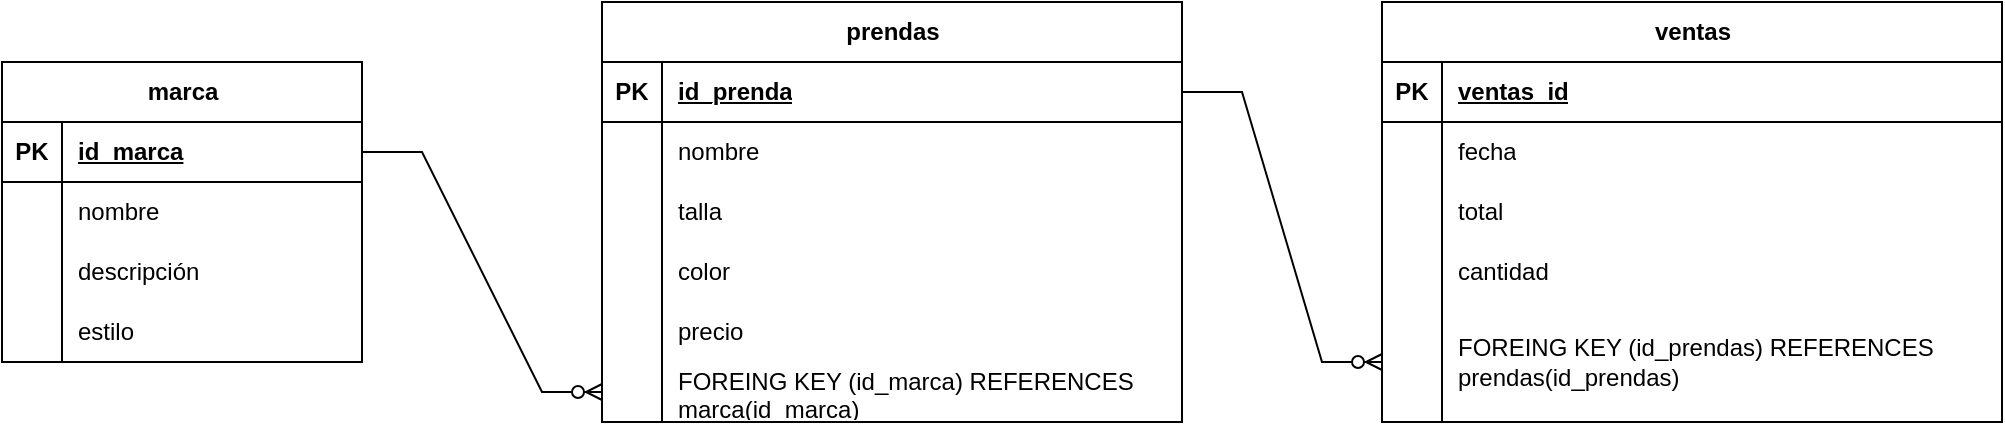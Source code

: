 <mxfile version="21.0.6" type="device"><diagram name="Página-1" id="VSGfHSXU0AJwY2JvD-4t"><mxGraphModel dx="4157" dy="1150" grid="1" gridSize="10" guides="1" tooltips="1" connect="1" arrows="1" fold="1" page="1" pageScale="1" pageWidth="827" pageHeight="1169" math="0" shadow="0"><root><mxCell id="0"/><mxCell id="1" parent="0"/><mxCell id="0S2hIW7G1DE2X-6tSicU-12" value="marca" style="shape=table;startSize=30;container=1;collapsible=1;childLayout=tableLayout;fixedRows=1;rowLines=0;fontStyle=1;align=center;resizeLast=1;html=1;" vertex="1" parent="1"><mxGeometry x="-10" y="230" width="180" height="150" as="geometry"><mxRectangle x="90" y="250" width="80" height="30" as="alternateBounds"/></mxGeometry></mxCell><mxCell id="0S2hIW7G1DE2X-6tSicU-13" value="" style="shape=tableRow;horizontal=0;startSize=0;swimlaneHead=0;swimlaneBody=0;fillColor=none;collapsible=0;dropTarget=0;points=[[0,0.5],[1,0.5]];portConstraint=eastwest;top=0;left=0;right=0;bottom=1;" vertex="1" parent="0S2hIW7G1DE2X-6tSicU-12"><mxGeometry y="30" width="180" height="30" as="geometry"/></mxCell><mxCell id="0S2hIW7G1DE2X-6tSicU-14" value="PK" style="shape=partialRectangle;connectable=0;fillColor=none;top=0;left=0;bottom=0;right=0;fontStyle=1;overflow=hidden;whiteSpace=wrap;html=1;" vertex="1" parent="0S2hIW7G1DE2X-6tSicU-13"><mxGeometry width="30" height="30" as="geometry"><mxRectangle width="30" height="30" as="alternateBounds"/></mxGeometry></mxCell><mxCell id="0S2hIW7G1DE2X-6tSicU-15" value="id_marca" style="shape=partialRectangle;connectable=0;fillColor=none;top=0;left=0;bottom=0;right=0;align=left;spacingLeft=6;fontStyle=5;overflow=hidden;whiteSpace=wrap;html=1;" vertex="1" parent="0S2hIW7G1DE2X-6tSicU-13"><mxGeometry x="30" width="150" height="30" as="geometry"><mxRectangle width="150" height="30" as="alternateBounds"/></mxGeometry></mxCell><mxCell id="0S2hIW7G1DE2X-6tSicU-16" value="" style="shape=tableRow;horizontal=0;startSize=0;swimlaneHead=0;swimlaneBody=0;fillColor=none;collapsible=0;dropTarget=0;points=[[0,0.5],[1,0.5]];portConstraint=eastwest;top=0;left=0;right=0;bottom=0;" vertex="1" parent="0S2hIW7G1DE2X-6tSicU-12"><mxGeometry y="60" width="180" height="30" as="geometry"/></mxCell><mxCell id="0S2hIW7G1DE2X-6tSicU-17" value="" style="shape=partialRectangle;connectable=0;fillColor=none;top=0;left=0;bottom=0;right=0;editable=1;overflow=hidden;whiteSpace=wrap;html=1;" vertex="1" parent="0S2hIW7G1DE2X-6tSicU-16"><mxGeometry width="30" height="30" as="geometry"><mxRectangle width="30" height="30" as="alternateBounds"/></mxGeometry></mxCell><mxCell id="0S2hIW7G1DE2X-6tSicU-18" value="nombre" style="shape=partialRectangle;connectable=0;fillColor=none;top=0;left=0;bottom=0;right=0;align=left;spacingLeft=6;overflow=hidden;whiteSpace=wrap;html=1;" vertex="1" parent="0S2hIW7G1DE2X-6tSicU-16"><mxGeometry x="30" width="150" height="30" as="geometry"><mxRectangle width="150" height="30" as="alternateBounds"/></mxGeometry></mxCell><mxCell id="0S2hIW7G1DE2X-6tSicU-19" value="" style="shape=tableRow;horizontal=0;startSize=0;swimlaneHead=0;swimlaneBody=0;fillColor=none;collapsible=0;dropTarget=0;points=[[0,0.5],[1,0.5]];portConstraint=eastwest;top=0;left=0;right=0;bottom=0;" vertex="1" parent="0S2hIW7G1DE2X-6tSicU-12"><mxGeometry y="90" width="180" height="30" as="geometry"/></mxCell><mxCell id="0S2hIW7G1DE2X-6tSicU-20" value="" style="shape=partialRectangle;connectable=0;fillColor=none;top=0;left=0;bottom=0;right=0;editable=1;overflow=hidden;whiteSpace=wrap;html=1;" vertex="1" parent="0S2hIW7G1DE2X-6tSicU-19"><mxGeometry width="30" height="30" as="geometry"><mxRectangle width="30" height="30" as="alternateBounds"/></mxGeometry></mxCell><mxCell id="0S2hIW7G1DE2X-6tSicU-21" value="descripción" style="shape=partialRectangle;connectable=0;fillColor=none;top=0;left=0;bottom=0;right=0;align=left;spacingLeft=6;overflow=hidden;whiteSpace=wrap;html=1;" vertex="1" parent="0S2hIW7G1DE2X-6tSicU-19"><mxGeometry x="30" width="150" height="30" as="geometry"><mxRectangle width="150" height="30" as="alternateBounds"/></mxGeometry></mxCell><mxCell id="0S2hIW7G1DE2X-6tSicU-49" style="shape=tableRow;horizontal=0;startSize=0;swimlaneHead=0;swimlaneBody=0;fillColor=none;collapsible=0;dropTarget=0;points=[[0,0.5],[1,0.5]];portConstraint=eastwest;top=0;left=0;right=0;bottom=0;" vertex="1" parent="0S2hIW7G1DE2X-6tSicU-12"><mxGeometry y="120" width="180" height="30" as="geometry"/></mxCell><mxCell id="0S2hIW7G1DE2X-6tSicU-50" style="shape=partialRectangle;connectable=0;fillColor=none;top=0;left=0;bottom=0;right=0;editable=1;overflow=hidden;whiteSpace=wrap;html=1;" vertex="1" parent="0S2hIW7G1DE2X-6tSicU-49"><mxGeometry width="30" height="30" as="geometry"><mxRectangle width="30" height="30" as="alternateBounds"/></mxGeometry></mxCell><mxCell id="0S2hIW7G1DE2X-6tSicU-51" value="estilo" style="shape=partialRectangle;connectable=0;fillColor=none;top=0;left=0;bottom=0;right=0;align=left;spacingLeft=6;overflow=hidden;whiteSpace=wrap;html=1;" vertex="1" parent="0S2hIW7G1DE2X-6tSicU-49"><mxGeometry x="30" width="150" height="30" as="geometry"><mxRectangle width="150" height="30" as="alternateBounds"/></mxGeometry></mxCell><mxCell id="0S2hIW7G1DE2X-6tSicU-25" value="prendas" style="shape=table;startSize=30;container=1;collapsible=1;childLayout=tableLayout;fixedRows=1;rowLines=0;fontStyle=1;align=center;resizeLast=1;html=1;" vertex="1" parent="1"><mxGeometry x="290" y="200" width="290" height="210" as="geometry"/></mxCell><mxCell id="0S2hIW7G1DE2X-6tSicU-26" value="" style="shape=tableRow;horizontal=0;startSize=0;swimlaneHead=0;swimlaneBody=0;fillColor=none;collapsible=0;dropTarget=0;points=[[0,0.5],[1,0.5]];portConstraint=eastwest;top=0;left=0;right=0;bottom=1;" vertex="1" parent="0S2hIW7G1DE2X-6tSicU-25"><mxGeometry y="30" width="290" height="30" as="geometry"/></mxCell><mxCell id="0S2hIW7G1DE2X-6tSicU-27" value="PK" style="shape=partialRectangle;connectable=0;fillColor=none;top=0;left=0;bottom=0;right=0;fontStyle=1;overflow=hidden;whiteSpace=wrap;html=1;" vertex="1" parent="0S2hIW7G1DE2X-6tSicU-26"><mxGeometry width="30" height="30" as="geometry"><mxRectangle width="30" height="30" as="alternateBounds"/></mxGeometry></mxCell><mxCell id="0S2hIW7G1DE2X-6tSicU-28" value="id_prenda" style="shape=partialRectangle;connectable=0;fillColor=none;top=0;left=0;bottom=0;right=0;align=left;spacingLeft=6;fontStyle=5;overflow=hidden;whiteSpace=wrap;html=1;" vertex="1" parent="0S2hIW7G1DE2X-6tSicU-26"><mxGeometry x="30" width="260" height="30" as="geometry"><mxRectangle width="260" height="30" as="alternateBounds"/></mxGeometry></mxCell><mxCell id="0S2hIW7G1DE2X-6tSicU-29" value="" style="shape=tableRow;horizontal=0;startSize=0;swimlaneHead=0;swimlaneBody=0;fillColor=none;collapsible=0;dropTarget=0;points=[[0,0.5],[1,0.5]];portConstraint=eastwest;top=0;left=0;right=0;bottom=0;" vertex="1" parent="0S2hIW7G1DE2X-6tSicU-25"><mxGeometry y="60" width="290" height="30" as="geometry"/></mxCell><mxCell id="0S2hIW7G1DE2X-6tSicU-30" value="" style="shape=partialRectangle;connectable=0;fillColor=none;top=0;left=0;bottom=0;right=0;editable=1;overflow=hidden;whiteSpace=wrap;html=1;" vertex="1" parent="0S2hIW7G1DE2X-6tSicU-29"><mxGeometry width="30" height="30" as="geometry"><mxRectangle width="30" height="30" as="alternateBounds"/></mxGeometry></mxCell><mxCell id="0S2hIW7G1DE2X-6tSicU-31" value="nombre" style="shape=partialRectangle;connectable=0;fillColor=none;top=0;left=0;bottom=0;right=0;align=left;spacingLeft=6;overflow=hidden;whiteSpace=wrap;html=1;" vertex="1" parent="0S2hIW7G1DE2X-6tSicU-29"><mxGeometry x="30" width="260" height="30" as="geometry"><mxRectangle width="260" height="30" as="alternateBounds"/></mxGeometry></mxCell><mxCell id="0S2hIW7G1DE2X-6tSicU-32" value="" style="shape=tableRow;horizontal=0;startSize=0;swimlaneHead=0;swimlaneBody=0;fillColor=none;collapsible=0;dropTarget=0;points=[[0,0.5],[1,0.5]];portConstraint=eastwest;top=0;left=0;right=0;bottom=0;" vertex="1" parent="0S2hIW7G1DE2X-6tSicU-25"><mxGeometry y="90" width="290" height="30" as="geometry"/></mxCell><mxCell id="0S2hIW7G1DE2X-6tSicU-33" value="" style="shape=partialRectangle;connectable=0;fillColor=none;top=0;left=0;bottom=0;right=0;editable=1;overflow=hidden;whiteSpace=wrap;html=1;" vertex="1" parent="0S2hIW7G1DE2X-6tSicU-32"><mxGeometry width="30" height="30" as="geometry"><mxRectangle width="30" height="30" as="alternateBounds"/></mxGeometry></mxCell><mxCell id="0S2hIW7G1DE2X-6tSicU-34" value="talla" style="shape=partialRectangle;connectable=0;fillColor=none;top=0;left=0;bottom=0;right=0;align=left;spacingLeft=6;overflow=hidden;whiteSpace=wrap;html=1;" vertex="1" parent="0S2hIW7G1DE2X-6tSicU-32"><mxGeometry x="30" width="260" height="30" as="geometry"><mxRectangle width="260" height="30" as="alternateBounds"/></mxGeometry></mxCell><mxCell id="0S2hIW7G1DE2X-6tSicU-35" value="" style="shape=tableRow;horizontal=0;startSize=0;swimlaneHead=0;swimlaneBody=0;fillColor=none;collapsible=0;dropTarget=0;points=[[0,0.5],[1,0.5]];portConstraint=eastwest;top=0;left=0;right=0;bottom=0;" vertex="1" parent="0S2hIW7G1DE2X-6tSicU-25"><mxGeometry y="120" width="290" height="30" as="geometry"/></mxCell><mxCell id="0S2hIW7G1DE2X-6tSicU-36" value="" style="shape=partialRectangle;connectable=0;fillColor=none;top=0;left=0;bottom=0;right=0;editable=1;overflow=hidden;whiteSpace=wrap;html=1;" vertex="1" parent="0S2hIW7G1DE2X-6tSicU-35"><mxGeometry width="30" height="30" as="geometry"><mxRectangle width="30" height="30" as="alternateBounds"/></mxGeometry></mxCell><mxCell id="0S2hIW7G1DE2X-6tSicU-37" value="color" style="shape=partialRectangle;connectable=0;fillColor=none;top=0;left=0;bottom=0;right=0;align=left;spacingLeft=6;overflow=hidden;whiteSpace=wrap;html=1;" vertex="1" parent="0S2hIW7G1DE2X-6tSicU-35"><mxGeometry x="30" width="260" height="30" as="geometry"><mxRectangle width="260" height="30" as="alternateBounds"/></mxGeometry></mxCell><mxCell id="0S2hIW7G1DE2X-6tSicU-52" style="shape=tableRow;horizontal=0;startSize=0;swimlaneHead=0;swimlaneBody=0;fillColor=none;collapsible=0;dropTarget=0;points=[[0,0.5],[1,0.5]];portConstraint=eastwest;top=0;left=0;right=0;bottom=0;" vertex="1" parent="0S2hIW7G1DE2X-6tSicU-25"><mxGeometry y="150" width="290" height="30" as="geometry"/></mxCell><mxCell id="0S2hIW7G1DE2X-6tSicU-53" style="shape=partialRectangle;connectable=0;fillColor=none;top=0;left=0;bottom=0;right=0;editable=1;overflow=hidden;whiteSpace=wrap;html=1;" vertex="1" parent="0S2hIW7G1DE2X-6tSicU-52"><mxGeometry width="30" height="30" as="geometry"><mxRectangle width="30" height="30" as="alternateBounds"/></mxGeometry></mxCell><mxCell id="0S2hIW7G1DE2X-6tSicU-54" value="precio" style="shape=partialRectangle;connectable=0;fillColor=none;top=0;left=0;bottom=0;right=0;align=left;spacingLeft=6;overflow=hidden;whiteSpace=wrap;html=1;" vertex="1" parent="0S2hIW7G1DE2X-6tSicU-52"><mxGeometry x="30" width="260" height="30" as="geometry"><mxRectangle width="260" height="30" as="alternateBounds"/></mxGeometry></mxCell><mxCell id="0S2hIW7G1DE2X-6tSicU-55" style="shape=tableRow;horizontal=0;startSize=0;swimlaneHead=0;swimlaneBody=0;fillColor=none;collapsible=0;dropTarget=0;points=[[0,0.5],[1,0.5]];portConstraint=eastwest;top=0;left=0;right=0;bottom=0;" vertex="1" parent="0S2hIW7G1DE2X-6tSicU-25"><mxGeometry y="180" width="290" height="30" as="geometry"/></mxCell><mxCell id="0S2hIW7G1DE2X-6tSicU-56" style="shape=partialRectangle;connectable=0;fillColor=none;top=0;left=0;bottom=0;right=0;editable=1;overflow=hidden;whiteSpace=wrap;html=1;" vertex="1" parent="0S2hIW7G1DE2X-6tSicU-55"><mxGeometry width="30" height="30" as="geometry"><mxRectangle width="30" height="30" as="alternateBounds"/></mxGeometry></mxCell><mxCell id="0S2hIW7G1DE2X-6tSicU-57" value="FOREING KEY (id_marca) REFERENCES marca(id_marca)" style="shape=partialRectangle;connectable=0;fillColor=none;top=0;left=0;bottom=0;right=0;align=left;spacingLeft=6;overflow=hidden;whiteSpace=wrap;html=1;" vertex="1" parent="0S2hIW7G1DE2X-6tSicU-55"><mxGeometry x="30" width="260" height="30" as="geometry"><mxRectangle width="260" height="30" as="alternateBounds"/></mxGeometry></mxCell><mxCell id="0S2hIW7G1DE2X-6tSicU-58" value="" style="edgeStyle=entityRelationEdgeStyle;fontSize=12;html=1;endArrow=ERzeroToMany;endFill=1;rounded=0;entryX=0;entryY=0.5;entryDx=0;entryDy=0;exitX=1;exitY=0.5;exitDx=0;exitDy=0;" edge="1" parent="1" source="0S2hIW7G1DE2X-6tSicU-13" target="0S2hIW7G1DE2X-6tSicU-55"><mxGeometry width="100" height="100" relative="1" as="geometry"><mxPoint x="190" y="330" as="sourcePoint"/><mxPoint x="290" y="230" as="targetPoint"/></mxGeometry></mxCell><mxCell id="0S2hIW7G1DE2X-6tSicU-59" value="ventas" style="shape=table;startSize=30;container=1;collapsible=1;childLayout=tableLayout;fixedRows=1;rowLines=0;fontStyle=1;align=center;resizeLast=1;html=1;" vertex="1" parent="1"><mxGeometry x="680" y="200" width="310" height="210" as="geometry"/></mxCell><mxCell id="0S2hIW7G1DE2X-6tSicU-60" value="" style="shape=tableRow;horizontal=0;startSize=0;swimlaneHead=0;swimlaneBody=0;fillColor=none;collapsible=0;dropTarget=0;points=[[0,0.5],[1,0.5]];portConstraint=eastwest;top=0;left=0;right=0;bottom=1;" vertex="1" parent="0S2hIW7G1DE2X-6tSicU-59"><mxGeometry y="30" width="310" height="30" as="geometry"/></mxCell><mxCell id="0S2hIW7G1DE2X-6tSicU-61" value="PK" style="shape=partialRectangle;connectable=0;fillColor=none;top=0;left=0;bottom=0;right=0;fontStyle=1;overflow=hidden;whiteSpace=wrap;html=1;" vertex="1" parent="0S2hIW7G1DE2X-6tSicU-60"><mxGeometry width="30" height="30" as="geometry"><mxRectangle width="30" height="30" as="alternateBounds"/></mxGeometry></mxCell><mxCell id="0S2hIW7G1DE2X-6tSicU-62" value="ventas_id" style="shape=partialRectangle;connectable=0;fillColor=none;top=0;left=0;bottom=0;right=0;align=left;spacingLeft=6;fontStyle=5;overflow=hidden;whiteSpace=wrap;html=1;" vertex="1" parent="0S2hIW7G1DE2X-6tSicU-60"><mxGeometry x="30" width="280" height="30" as="geometry"><mxRectangle width="280" height="30" as="alternateBounds"/></mxGeometry></mxCell><mxCell id="0S2hIW7G1DE2X-6tSicU-63" value="" style="shape=tableRow;horizontal=0;startSize=0;swimlaneHead=0;swimlaneBody=0;fillColor=none;collapsible=0;dropTarget=0;points=[[0,0.5],[1,0.5]];portConstraint=eastwest;top=0;left=0;right=0;bottom=0;" vertex="1" parent="0S2hIW7G1DE2X-6tSicU-59"><mxGeometry y="60" width="310" height="30" as="geometry"/></mxCell><mxCell id="0S2hIW7G1DE2X-6tSicU-64" value="" style="shape=partialRectangle;connectable=0;fillColor=none;top=0;left=0;bottom=0;right=0;editable=1;overflow=hidden;whiteSpace=wrap;html=1;" vertex="1" parent="0S2hIW7G1DE2X-6tSicU-63"><mxGeometry width="30" height="30" as="geometry"><mxRectangle width="30" height="30" as="alternateBounds"/></mxGeometry></mxCell><mxCell id="0S2hIW7G1DE2X-6tSicU-65" value="fecha" style="shape=partialRectangle;connectable=0;fillColor=none;top=0;left=0;bottom=0;right=0;align=left;spacingLeft=6;overflow=hidden;whiteSpace=wrap;html=1;" vertex="1" parent="0S2hIW7G1DE2X-6tSicU-63"><mxGeometry x="30" width="280" height="30" as="geometry"><mxRectangle width="280" height="30" as="alternateBounds"/></mxGeometry></mxCell><mxCell id="0S2hIW7G1DE2X-6tSicU-66" value="" style="shape=tableRow;horizontal=0;startSize=0;swimlaneHead=0;swimlaneBody=0;fillColor=none;collapsible=0;dropTarget=0;points=[[0,0.5],[1,0.5]];portConstraint=eastwest;top=0;left=0;right=0;bottom=0;" vertex="1" parent="0S2hIW7G1DE2X-6tSicU-59"><mxGeometry y="90" width="310" height="30" as="geometry"/></mxCell><mxCell id="0S2hIW7G1DE2X-6tSicU-67" value="" style="shape=partialRectangle;connectable=0;fillColor=none;top=0;left=0;bottom=0;right=0;editable=1;overflow=hidden;whiteSpace=wrap;html=1;" vertex="1" parent="0S2hIW7G1DE2X-6tSicU-66"><mxGeometry width="30" height="30" as="geometry"><mxRectangle width="30" height="30" as="alternateBounds"/></mxGeometry></mxCell><mxCell id="0S2hIW7G1DE2X-6tSicU-68" value="total" style="shape=partialRectangle;connectable=0;fillColor=none;top=0;left=0;bottom=0;right=0;align=left;spacingLeft=6;overflow=hidden;whiteSpace=wrap;html=1;" vertex="1" parent="0S2hIW7G1DE2X-6tSicU-66"><mxGeometry x="30" width="280" height="30" as="geometry"><mxRectangle width="280" height="30" as="alternateBounds"/></mxGeometry></mxCell><mxCell id="0S2hIW7G1DE2X-6tSicU-74" style="shape=tableRow;horizontal=0;startSize=0;swimlaneHead=0;swimlaneBody=0;fillColor=none;collapsible=0;dropTarget=0;points=[[0,0.5],[1,0.5]];portConstraint=eastwest;top=0;left=0;right=0;bottom=0;" vertex="1" parent="0S2hIW7G1DE2X-6tSicU-59"><mxGeometry y="120" width="310" height="30" as="geometry"/></mxCell><mxCell id="0S2hIW7G1DE2X-6tSicU-75" style="shape=partialRectangle;connectable=0;fillColor=none;top=0;left=0;bottom=0;right=0;editable=1;overflow=hidden;whiteSpace=wrap;html=1;" vertex="1" parent="0S2hIW7G1DE2X-6tSicU-74"><mxGeometry width="30" height="30" as="geometry"><mxRectangle width="30" height="30" as="alternateBounds"/></mxGeometry></mxCell><mxCell id="0S2hIW7G1DE2X-6tSicU-76" value="cantidad" style="shape=partialRectangle;connectable=0;fillColor=none;top=0;left=0;bottom=0;right=0;align=left;spacingLeft=6;overflow=hidden;whiteSpace=wrap;html=1;" vertex="1" parent="0S2hIW7G1DE2X-6tSicU-74"><mxGeometry x="30" width="280" height="30" as="geometry"><mxRectangle width="280" height="30" as="alternateBounds"/></mxGeometry></mxCell><mxCell id="0S2hIW7G1DE2X-6tSicU-69" value="" style="shape=tableRow;horizontal=0;startSize=0;swimlaneHead=0;swimlaneBody=0;fillColor=none;collapsible=0;dropTarget=0;points=[[0,0.5],[1,0.5]];portConstraint=eastwest;top=0;left=0;right=0;bottom=0;" vertex="1" parent="0S2hIW7G1DE2X-6tSicU-59"><mxGeometry y="150" width="310" height="60" as="geometry"/></mxCell><mxCell id="0S2hIW7G1DE2X-6tSicU-70" value="" style="shape=partialRectangle;connectable=0;fillColor=none;top=0;left=0;bottom=0;right=0;editable=1;overflow=hidden;whiteSpace=wrap;html=1;" vertex="1" parent="0S2hIW7G1DE2X-6tSicU-69"><mxGeometry width="30" height="60" as="geometry"><mxRectangle width="30" height="60" as="alternateBounds"/></mxGeometry></mxCell><mxCell id="0S2hIW7G1DE2X-6tSicU-71" value="FOREING KEY (id_prendas) REFERENCES prendas(id_prendas)" style="shape=partialRectangle;connectable=0;fillColor=none;top=0;left=0;bottom=0;right=0;align=left;spacingLeft=6;overflow=hidden;whiteSpace=wrap;html=1;" vertex="1" parent="0S2hIW7G1DE2X-6tSicU-69"><mxGeometry x="30" width="280" height="60" as="geometry"><mxRectangle width="280" height="60" as="alternateBounds"/></mxGeometry></mxCell><mxCell id="0S2hIW7G1DE2X-6tSicU-72" value="" style="edgeStyle=entityRelationEdgeStyle;fontSize=12;html=1;endArrow=ERzeroToMany;endFill=1;rounded=0;exitX=1;exitY=0.5;exitDx=0;exitDy=0;entryX=0;entryY=0.5;entryDx=0;entryDy=0;" edge="1" parent="1" source="0S2hIW7G1DE2X-6tSicU-26" target="0S2hIW7G1DE2X-6tSicU-69"><mxGeometry width="100" height="100" relative="1" as="geometry"><mxPoint x="580" y="335" as="sourcePoint"/><mxPoint x="680" y="235" as="targetPoint"/></mxGeometry></mxCell></root></mxGraphModel></diagram></mxfile>